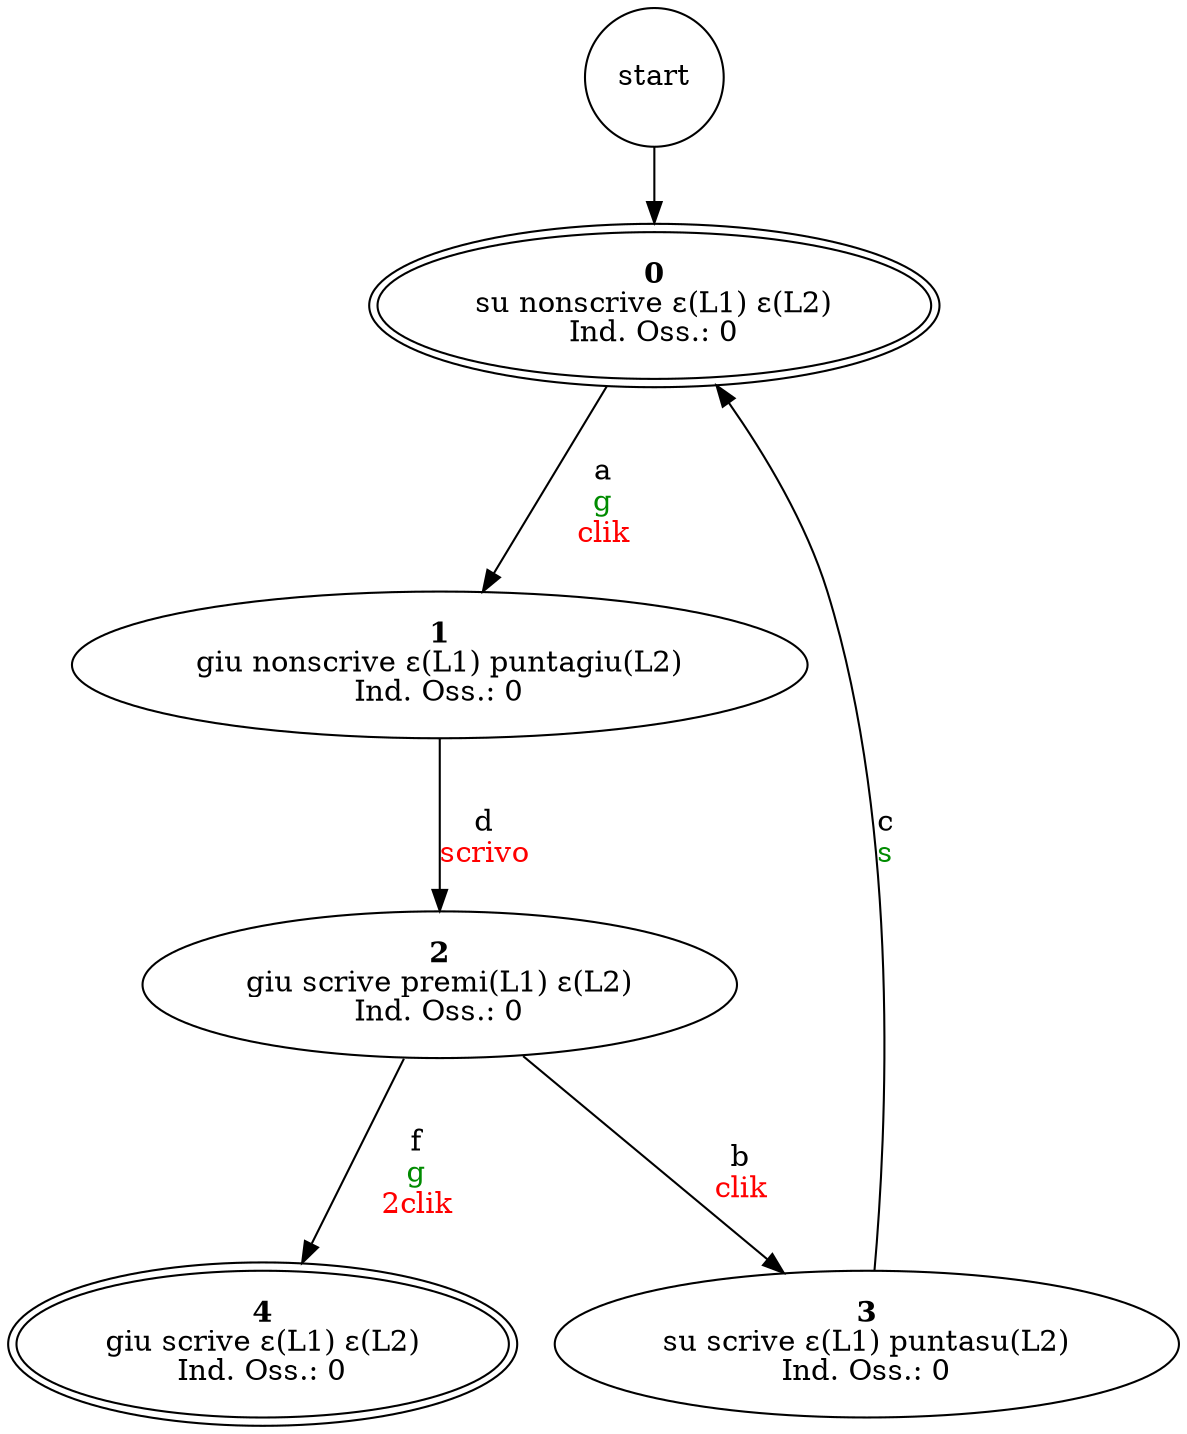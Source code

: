 digraph SpazioComportamentale {
    // ARCHI
    start	->	n0
	n0	->	n1 [label=<<br/>a<br/><font color="green4">g</font><br/><font color="red">clik</font>>]
	n1	->	n2 [label=<<br/>d<br/><font color="red">scrivo</font>>]
	n2	->	n3 [label=<<br/>b<br/><font color="red">clik</font>>]
	n2	->	n4 [label=<<br/>f<br/><font color="green4">g</font><br/><font color="red">2clik</font>>]
	n3	->	n0 [label=<<br/>c<br/><font color="green4">s</font>>]

    // NODI
    start[shape="circle"]
	n0 [label=<<b>0</b><br/>su nonscrive ε(L1) ε(L2)<br/>Ind. Oss.: 0> peripheries=2]
	n1 [label=<<b>1</b><br/>giu nonscrive ε(L1) puntagiu(L2)<br/>Ind. Oss.: 0>]
	n2 [label=<<b>2</b><br/>giu scrive premi(L1) ε(L2)<br/>Ind. Oss.: 0>]
	n3 [label=<<b>3</b><br/>su scrive ε(L1) puntasu(L2)<br/>Ind. Oss.: 0>]
	n4 [label=<<b>4</b><br/>giu scrive ε(L1) ε(L2)<br/>Ind. Oss.: 0> peripheries=2]
}
